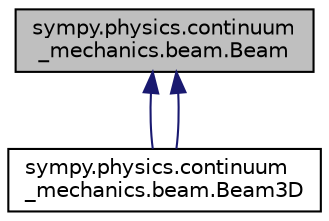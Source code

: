 digraph "sympy.physics.continuum_mechanics.beam.Beam"
{
 // LATEX_PDF_SIZE
  edge [fontname="Helvetica",fontsize="10",labelfontname="Helvetica",labelfontsize="10"];
  node [fontname="Helvetica",fontsize="10",shape=record];
  Node1 [label="sympy.physics.continuum\l_mechanics.beam.Beam",height=0.2,width=0.4,color="black", fillcolor="grey75", style="filled", fontcolor="black",tooltip=" "];
  Node1 -> Node2 [dir="back",color="midnightblue",fontsize="10",style="solid",fontname="Helvetica"];
  Node2 [label="sympy.physics.continuum\l_mechanics.beam.Beam3D",height=0.2,width=0.4,color="black", fillcolor="white", style="filled",URL="$classsympy_1_1physics_1_1continuum__mechanics_1_1beam_1_1Beam3D.html",tooltip=" "];
  Node1 -> Node2 [dir="back",color="midnightblue",fontsize="10",style="solid",fontname="Helvetica"];
}

